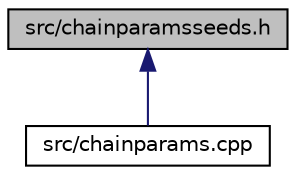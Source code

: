 digraph "src/chainparamsseeds.h"
{
  edge [fontname="Helvetica",fontsize="10",labelfontname="Helvetica",labelfontsize="10"];
  node [fontname="Helvetica",fontsize="10",shape=record];
  Node1 [label="src/chainparamsseeds.h",height=0.2,width=0.4,color="black", fillcolor="grey75", style="filled", fontcolor="black"];
  Node1 -> Node2 [dir="back",color="midnightblue",fontsize="10",style="solid",fontname="Helvetica"];
  Node2 [label="src/chainparams.cpp",height=0.2,width=0.4,color="black", fillcolor="white", style="filled",URL="$df/dbf/chainparams_8cpp.html"];
}
